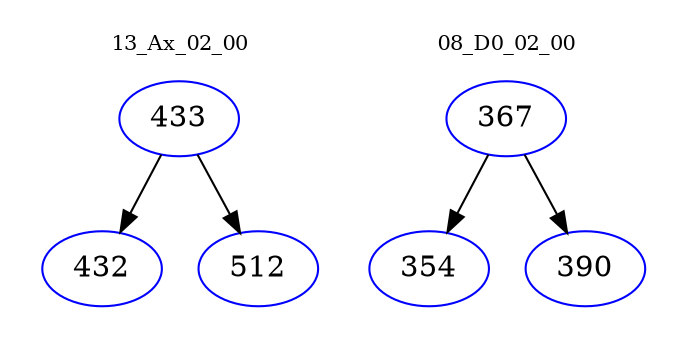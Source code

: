 digraph{
subgraph cluster_0 {
color = white
label = "13_Ax_02_00";
fontsize=10;
T0_433 [label="433", color="blue"]
T0_433 -> T0_432 [color="black"]
T0_432 [label="432", color="blue"]
T0_433 -> T0_512 [color="black"]
T0_512 [label="512", color="blue"]
}
subgraph cluster_1 {
color = white
label = "08_D0_02_00";
fontsize=10;
T1_367 [label="367", color="blue"]
T1_367 -> T1_354 [color="black"]
T1_354 [label="354", color="blue"]
T1_367 -> T1_390 [color="black"]
T1_390 [label="390", color="blue"]
}
}
